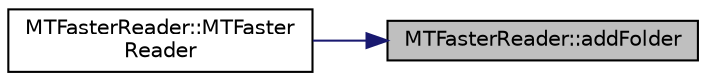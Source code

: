 digraph "MTFasterReader::addFolder"
{
 // LATEX_PDF_SIZE
  edge [fontname="Helvetica",fontsize="10",labelfontname="Helvetica",labelfontsize="10"];
  node [fontname="Helvetica",fontsize="10",shape=record];
  rankdir="RL";
  Node1 [label="MTFasterReader::addFolder",height=0.2,width=0.4,color="black", fillcolor="grey75", style="filled", fontcolor="black",tooltip=" "];
  Node1 -> Node2 [dir="back",color="midnightblue",fontsize="10",style="solid",fontname="Helvetica"];
  Node2 [label="MTFasterReader::MTFaster\lReader",height=0.2,width=0.4,color="black", fillcolor="white", style="filled",URL="$class_m_t_faster_reader.html#a98a77edc573c4b3cfa5fa384f0d1a085",tooltip="Regular constructor."];
}
